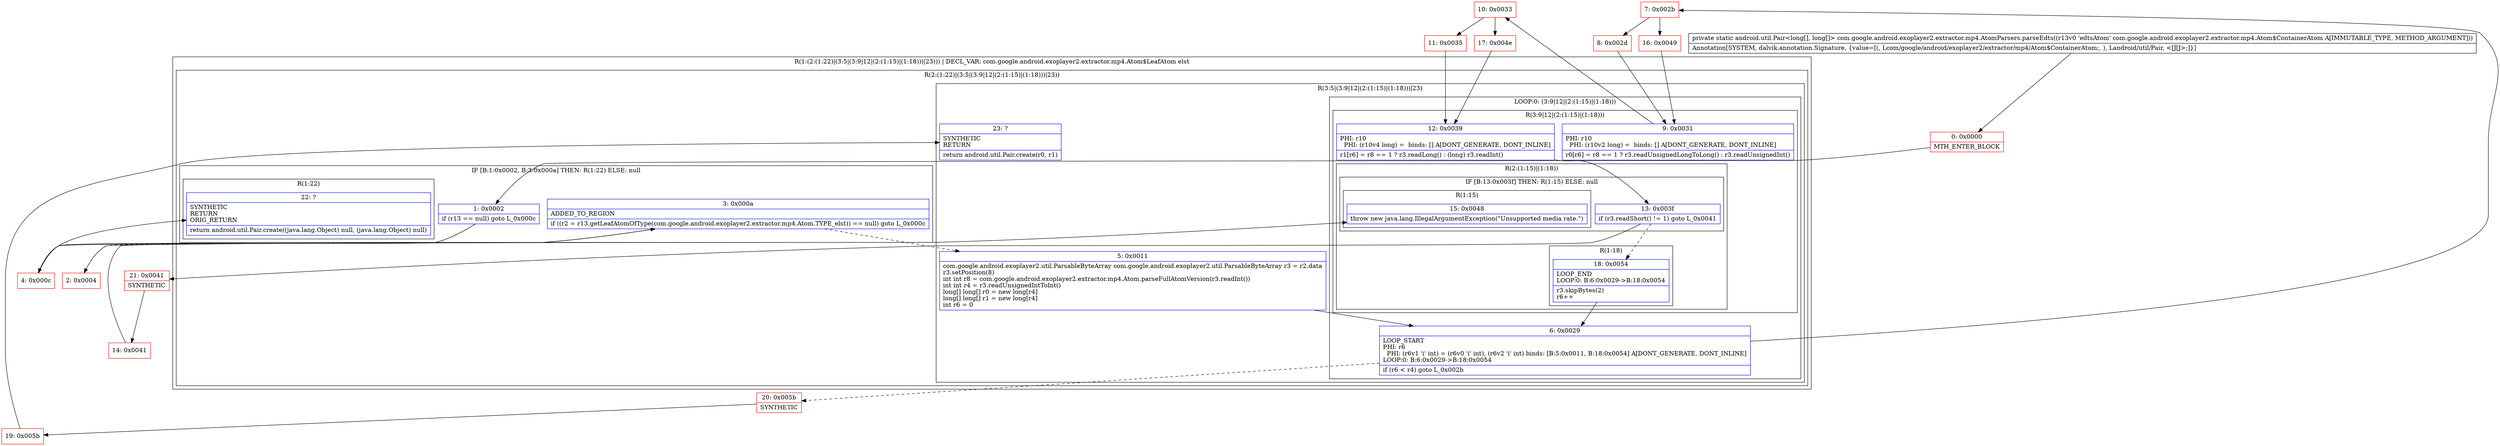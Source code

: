 digraph "CFG forcom.google.android.exoplayer2.extractor.mp4.AtomParsers.parseEdts(Lcom\/google\/android\/exoplayer2\/extractor\/mp4\/Atom$ContainerAtom;)Landroid\/util\/Pair;" {
subgraph cluster_Region_1632082940 {
label = "R(1:(2:(1:22)|(3:5|(3:9|12|(2:(1:15)|(1:18)))|23))) | DECL_VAR: com.google.android.exoplayer2.extractor.mp4.Atom$LeafAtom elst\l";
node [shape=record,color=blue];
subgraph cluster_Region_154117875 {
label = "R(2:(1:22)|(3:5|(3:9|12|(2:(1:15)|(1:18)))|23))";
node [shape=record,color=blue];
subgraph cluster_IfRegion_1991539066 {
label = "IF [B:1:0x0002, B:3:0x000a] THEN: R(1:22) ELSE: null";
node [shape=record,color=blue];
Node_1 [shape=record,label="{1\:\ 0x0002|if (r13 == null) goto L_0x000c\l}"];
Node_3 [shape=record,label="{3\:\ 0x000a|ADDED_TO_REGION\l|if ((r2 = r13.getLeafAtomOfType(com.google.android.exoplayer2.extractor.mp4.Atom.TYPE_elst)) == null) goto L_0x000c\l}"];
subgraph cluster_Region_869758999 {
label = "R(1:22)";
node [shape=record,color=blue];
Node_22 [shape=record,label="{22\:\ ?|SYNTHETIC\lRETURN\lORIG_RETURN\l|return android.util.Pair.create((java.lang.Object) null, (java.lang.Object) null)\l}"];
}
}
subgraph cluster_Region_1327812149 {
label = "R(3:5|(3:9|12|(2:(1:15)|(1:18)))|23)";
node [shape=record,color=blue];
Node_5 [shape=record,label="{5\:\ 0x0011|com.google.android.exoplayer2.util.ParsableByteArray com.google.android.exoplayer2.util.ParsableByteArray r3 = r2.data\lr3.setPosition(8)\lint int r8 = com.google.android.exoplayer2.extractor.mp4.Atom.parseFullAtomVersion(r3.readInt())\lint int r4 = r3.readUnsignedIntToInt()\llong[] long[] r0 = new long[r4]\llong[] long[] r1 = new long[r4]\lint r6 = 0\l}"];
subgraph cluster_LoopRegion_781719295 {
label = "LOOP:0: (3:9|12|(2:(1:15)|(1:18)))";
node [shape=record,color=blue];
Node_6 [shape=record,label="{6\:\ 0x0029|LOOP_START\lPHI: r6 \l  PHI: (r6v1 'i' int) = (r6v0 'i' int), (r6v2 'i' int) binds: [B:5:0x0011, B:18:0x0054] A[DONT_GENERATE, DONT_INLINE]\lLOOP:0: B:6:0x0029\-\>B:18:0x0054\l|if (r6 \< r4) goto L_0x002b\l}"];
subgraph cluster_Region_1660756253 {
label = "R(3:9|12|(2:(1:15)|(1:18)))";
node [shape=record,color=blue];
Node_9 [shape=record,label="{9\:\ 0x0031|PHI: r10 \l  PHI: (r10v2 long) =  binds: [] A[DONT_GENERATE, DONT_INLINE]\l|r0[r6] = r8 == 1 ? r3.readUnsignedLongToLong() : r3.readUnsignedInt()\l}"];
Node_12 [shape=record,label="{12\:\ 0x0039|PHI: r10 \l  PHI: (r10v4 long) =  binds: [] A[DONT_GENERATE, DONT_INLINE]\l|r1[r6] = r8 == 1 ? r3.readLong() : (long) r3.readInt()\l}"];
subgraph cluster_Region_1846713834 {
label = "R(2:(1:15)|(1:18))";
node [shape=record,color=blue];
subgraph cluster_IfRegion_332769309 {
label = "IF [B:13:0x003f] THEN: R(1:15) ELSE: null";
node [shape=record,color=blue];
Node_13 [shape=record,label="{13\:\ 0x003f|if (r3.readShort() != 1) goto L_0x0041\l}"];
subgraph cluster_Region_444511973 {
label = "R(1:15)";
node [shape=record,color=blue];
Node_15 [shape=record,label="{15\:\ 0x0048|throw new java.lang.IllegalArgumentException(\"Unsupported media rate.\")\l}"];
}
}
subgraph cluster_Region_1201941848 {
label = "R(1:18)";
node [shape=record,color=blue];
Node_18 [shape=record,label="{18\:\ 0x0054|LOOP_END\lLOOP:0: B:6:0x0029\-\>B:18:0x0054\l|r3.skipBytes(2)\lr6++\l}"];
}
}
}
}
Node_23 [shape=record,label="{23\:\ ?|SYNTHETIC\lRETURN\l|return android.util.Pair.create(r0, r1)\l}"];
}
}
}
Node_0 [shape=record,color=red,label="{0\:\ 0x0000|MTH_ENTER_BLOCK\l}"];
Node_2 [shape=record,color=red,label="{2\:\ 0x0004}"];
Node_4 [shape=record,color=red,label="{4\:\ 0x000c}"];
Node_7 [shape=record,color=red,label="{7\:\ 0x002b}"];
Node_8 [shape=record,color=red,label="{8\:\ 0x002d}"];
Node_10 [shape=record,color=red,label="{10\:\ 0x0033}"];
Node_11 [shape=record,color=red,label="{11\:\ 0x0035}"];
Node_14 [shape=record,color=red,label="{14\:\ 0x0041}"];
Node_16 [shape=record,color=red,label="{16\:\ 0x0049}"];
Node_17 [shape=record,color=red,label="{17\:\ 0x004e}"];
Node_19 [shape=record,color=red,label="{19\:\ 0x005b}"];
Node_20 [shape=record,color=red,label="{20\:\ 0x005b|SYNTHETIC\l}"];
Node_21 [shape=record,color=red,label="{21\:\ 0x0041|SYNTHETIC\l}"];
MethodNode[shape=record,label="{private static android.util.Pair\<long[], long[]\> com.google.android.exoplayer2.extractor.mp4.AtomParsers.parseEdts((r13v0 'edtsAtom' com.google.android.exoplayer2.extractor.mp4.Atom$ContainerAtom A[IMMUTABLE_TYPE, METHOD_ARGUMENT]))  | Annotation[SYSTEM, dalvik.annotation.Signature, \{value=[(, Lcom\/google\/android\/exoplayer2\/extractor\/mp4\/Atom$ContainerAtom;, ), Landroid\/util\/Pair, \<[J[J\>;]\}]\l}"];
MethodNode -> Node_0;
Node_1 -> Node_2[style=dashed];
Node_1 -> Node_4;
Node_3 -> Node_4;
Node_3 -> Node_5[style=dashed];
Node_5 -> Node_6;
Node_6 -> Node_7;
Node_6 -> Node_20[style=dashed];
Node_9 -> Node_10;
Node_12 -> Node_13;
Node_13 -> Node_18[style=dashed];
Node_13 -> Node_21;
Node_18 -> Node_6;
Node_0 -> Node_1;
Node_2 -> Node_3;
Node_4 -> Node_22;
Node_7 -> Node_8;
Node_7 -> Node_16;
Node_8 -> Node_9;
Node_10 -> Node_11;
Node_10 -> Node_17;
Node_11 -> Node_12;
Node_14 -> Node_15;
Node_16 -> Node_9;
Node_17 -> Node_12;
Node_19 -> Node_23;
Node_20 -> Node_19;
Node_21 -> Node_14;
}

